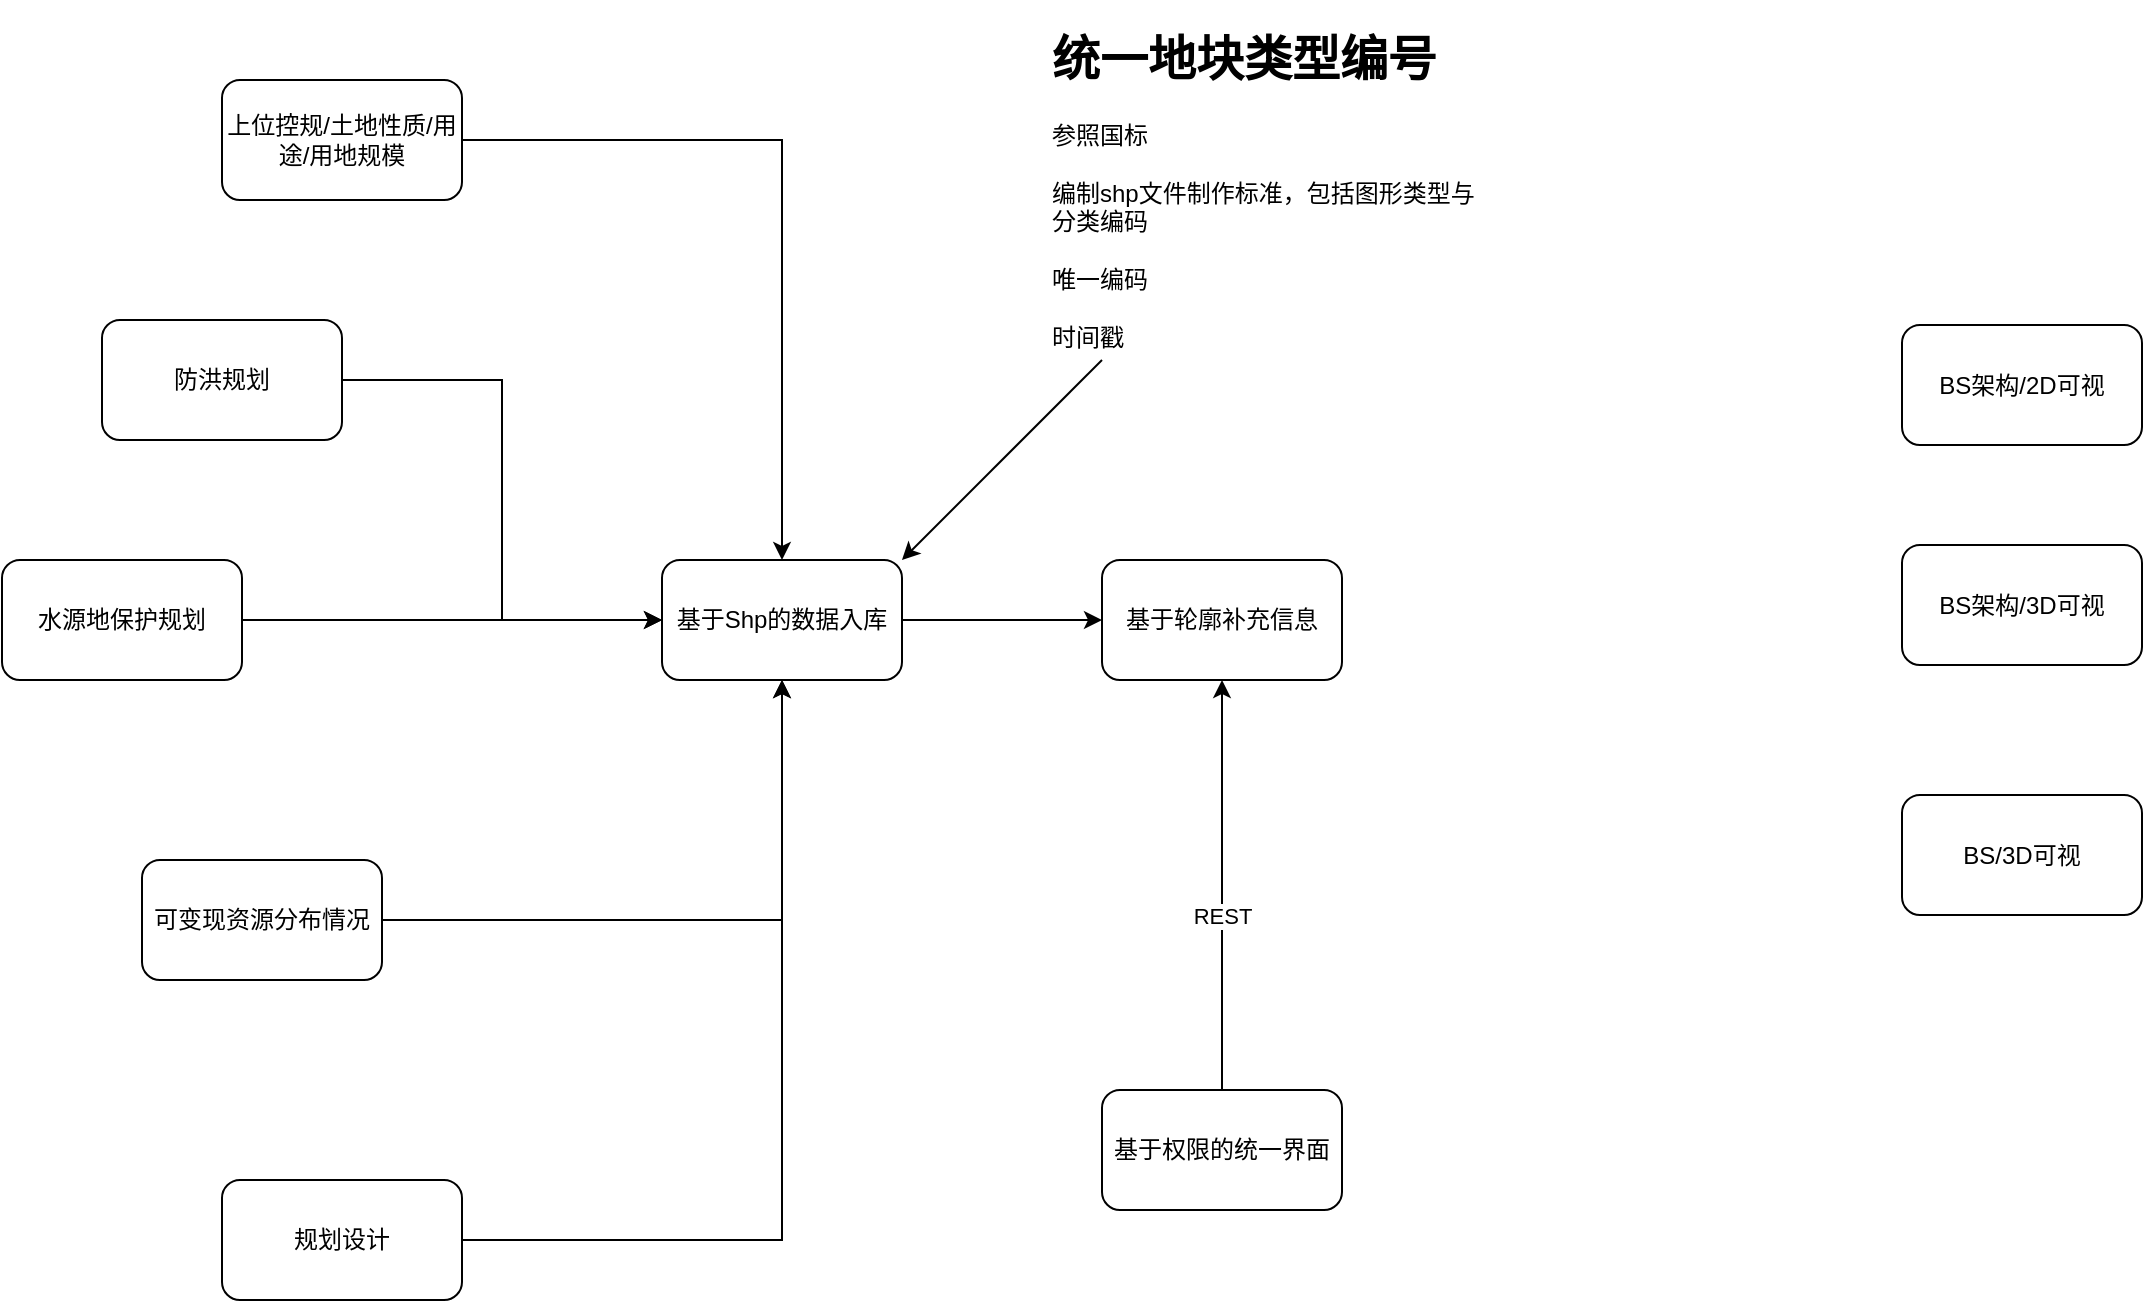 <mxfile version="21.3.2" type="github">
  <diagram name="第 1 页" id="nfnzHy786rISAd0_TM_V">
    <mxGraphModel dx="2261" dy="774" grid="1" gridSize="10" guides="1" tooltips="1" connect="1" arrows="1" fold="1" page="1" pageScale="1" pageWidth="827" pageHeight="1169" math="0" shadow="0">
      <root>
        <mxCell id="0" />
        <mxCell id="1" parent="0" />
        <mxCell id="NH8UexvuGOOD8I5ICKm5-14" style="edgeStyle=orthogonalEdgeStyle;rounded=0;orthogonalLoop=1;jettySize=auto;html=1;entryX=0;entryY=0.5;entryDx=0;entryDy=0;" edge="1" parent="1" source="NH8UexvuGOOD8I5ICKm5-1" target="NH8UexvuGOOD8I5ICKm5-24">
          <mxGeometry relative="1" as="geometry">
            <mxPoint x="294" y="350" as="targetPoint" />
          </mxGeometry>
        </mxCell>
        <mxCell id="NH8UexvuGOOD8I5ICKm5-1" value="基于Shp的数据入库" style="rounded=1;whiteSpace=wrap;html=1;" vertex="1" parent="1">
          <mxGeometry x="40" y="320" width="120" height="60" as="geometry" />
        </mxCell>
        <mxCell id="NH8UexvuGOOD8I5ICKm5-3" style="edgeStyle=orthogonalEdgeStyle;rounded=0;orthogonalLoop=1;jettySize=auto;html=1;" edge="1" parent="1" source="NH8UexvuGOOD8I5ICKm5-2" target="NH8UexvuGOOD8I5ICKm5-1">
          <mxGeometry relative="1" as="geometry" />
        </mxCell>
        <mxCell id="NH8UexvuGOOD8I5ICKm5-2" value="上位控规/土地性质/用途/用地规模" style="rounded=1;whiteSpace=wrap;html=1;" vertex="1" parent="1">
          <mxGeometry x="-180" y="80" width="120" height="60" as="geometry" />
        </mxCell>
        <mxCell id="NH8UexvuGOOD8I5ICKm5-12" style="edgeStyle=orthogonalEdgeStyle;rounded=0;orthogonalLoop=1;jettySize=auto;html=1;entryX=0;entryY=0.5;entryDx=0;entryDy=0;" edge="1" parent="1" source="NH8UexvuGOOD8I5ICKm5-4" target="NH8UexvuGOOD8I5ICKm5-1">
          <mxGeometry relative="1" as="geometry" />
        </mxCell>
        <mxCell id="NH8UexvuGOOD8I5ICKm5-4" value="防洪规划" style="rounded=1;whiteSpace=wrap;html=1;" vertex="1" parent="1">
          <mxGeometry x="-240" y="200" width="120" height="60" as="geometry" />
        </mxCell>
        <mxCell id="NH8UexvuGOOD8I5ICKm5-11" style="edgeStyle=orthogonalEdgeStyle;rounded=0;orthogonalLoop=1;jettySize=auto;html=1;" edge="1" parent="1" source="NH8UexvuGOOD8I5ICKm5-5" target="NH8UexvuGOOD8I5ICKm5-1">
          <mxGeometry relative="1" as="geometry" />
        </mxCell>
        <mxCell id="NH8UexvuGOOD8I5ICKm5-5" value="水源地保护规划" style="rounded=1;whiteSpace=wrap;html=1;" vertex="1" parent="1">
          <mxGeometry x="-290" y="320" width="120" height="60" as="geometry" />
        </mxCell>
        <mxCell id="NH8UexvuGOOD8I5ICKm5-9" style="edgeStyle=orthogonalEdgeStyle;rounded=0;orthogonalLoop=1;jettySize=auto;html=1;entryX=0.5;entryY=1;entryDx=0;entryDy=0;" edge="1" parent="1" source="NH8UexvuGOOD8I5ICKm5-8" target="NH8UexvuGOOD8I5ICKm5-1">
          <mxGeometry relative="1" as="geometry" />
        </mxCell>
        <mxCell id="NH8UexvuGOOD8I5ICKm5-8" value="可变现资源分布情况" style="rounded=1;whiteSpace=wrap;html=1;" vertex="1" parent="1">
          <mxGeometry x="-220" y="470" width="120" height="60" as="geometry" />
        </mxCell>
        <mxCell id="NH8UexvuGOOD8I5ICKm5-15" value="BS架构/2D可视" style="rounded=1;whiteSpace=wrap;html=1;" vertex="1" parent="1">
          <mxGeometry x="660" y="202.5" width="120" height="60" as="geometry" />
        </mxCell>
        <mxCell id="NH8UexvuGOOD8I5ICKm5-17" value="BS架构/3D可视" style="rounded=1;whiteSpace=wrap;html=1;" vertex="1" parent="1">
          <mxGeometry x="660" y="312.5" width="120" height="60" as="geometry" />
        </mxCell>
        <mxCell id="NH8UexvuGOOD8I5ICKm5-19" value="BS/3D可视" style="rounded=1;whiteSpace=wrap;html=1;" vertex="1" parent="1">
          <mxGeometry x="660" y="437.5" width="120" height="60" as="geometry" />
        </mxCell>
        <mxCell id="NH8UexvuGOOD8I5ICKm5-24" value="基于轮廓补充信息" style="rounded=1;whiteSpace=wrap;html=1;" vertex="1" parent="1">
          <mxGeometry x="260" y="320" width="120" height="60" as="geometry" />
        </mxCell>
        <mxCell id="NH8UexvuGOOD8I5ICKm5-26" style="edgeStyle=orthogonalEdgeStyle;rounded=0;orthogonalLoop=1;jettySize=auto;html=1;entryX=0.5;entryY=1;entryDx=0;entryDy=0;" edge="1" parent="1" source="NH8UexvuGOOD8I5ICKm5-25" target="NH8UexvuGOOD8I5ICKm5-24">
          <mxGeometry relative="1" as="geometry" />
        </mxCell>
        <mxCell id="NH8UexvuGOOD8I5ICKm5-27" value="REST" style="edgeLabel;html=1;align=center;verticalAlign=middle;resizable=0;points=[];" vertex="1" connectable="0" parent="NH8UexvuGOOD8I5ICKm5-26">
          <mxGeometry x="0.19" y="-2" relative="1" as="geometry">
            <mxPoint x="-2" y="35" as="offset" />
          </mxGeometry>
        </mxCell>
        <mxCell id="NH8UexvuGOOD8I5ICKm5-25" value="基于权限的统一界面" style="rounded=1;whiteSpace=wrap;html=1;" vertex="1" parent="1">
          <mxGeometry x="260" y="585" width="120" height="60" as="geometry" />
        </mxCell>
        <mxCell id="NH8UexvuGOOD8I5ICKm5-29" style="rounded=0;orthogonalLoop=1;jettySize=auto;html=1;entryX=1;entryY=0;entryDx=0;entryDy=0;" edge="1" parent="1" source="NH8UexvuGOOD8I5ICKm5-28" target="NH8UexvuGOOD8I5ICKm5-1">
          <mxGeometry relative="1" as="geometry" />
        </mxCell>
        <mxCell id="NH8UexvuGOOD8I5ICKm5-28" value="&lt;h1&gt;统一地块类型编号&lt;/h1&gt;&lt;div&gt;参照国标&lt;/div&gt;&lt;div&gt;&lt;br&gt;&lt;/div&gt;&lt;div&gt;编制shp文件制作标准，包括图形类型与分类编码&lt;/div&gt;&lt;div&gt;&lt;br&gt;&lt;/div&gt;&lt;div&gt;唯一编码&lt;/div&gt;&lt;div&gt;&lt;br&gt;&lt;/div&gt;&lt;div&gt;时间戳&lt;br&gt;&lt;/div&gt;" style="text;html=1;strokeColor=none;fillColor=none;spacing=5;spacingTop=-20;whiteSpace=wrap;overflow=hidden;rounded=0;" vertex="1" parent="1">
          <mxGeometry x="230" y="50" width="230" height="170" as="geometry" />
        </mxCell>
        <mxCell id="NH8UexvuGOOD8I5ICKm5-31" style="edgeStyle=orthogonalEdgeStyle;rounded=0;orthogonalLoop=1;jettySize=auto;html=1;entryX=0.5;entryY=1;entryDx=0;entryDy=0;exitX=1;exitY=0.5;exitDx=0;exitDy=0;" edge="1" parent="1" source="NH8UexvuGOOD8I5ICKm5-30" target="NH8UexvuGOOD8I5ICKm5-1">
          <mxGeometry relative="1" as="geometry" />
        </mxCell>
        <mxCell id="NH8UexvuGOOD8I5ICKm5-30" value="规划设计" style="rounded=1;whiteSpace=wrap;html=1;" vertex="1" parent="1">
          <mxGeometry x="-180" y="630" width="120" height="60" as="geometry" />
        </mxCell>
      </root>
    </mxGraphModel>
  </diagram>
</mxfile>
